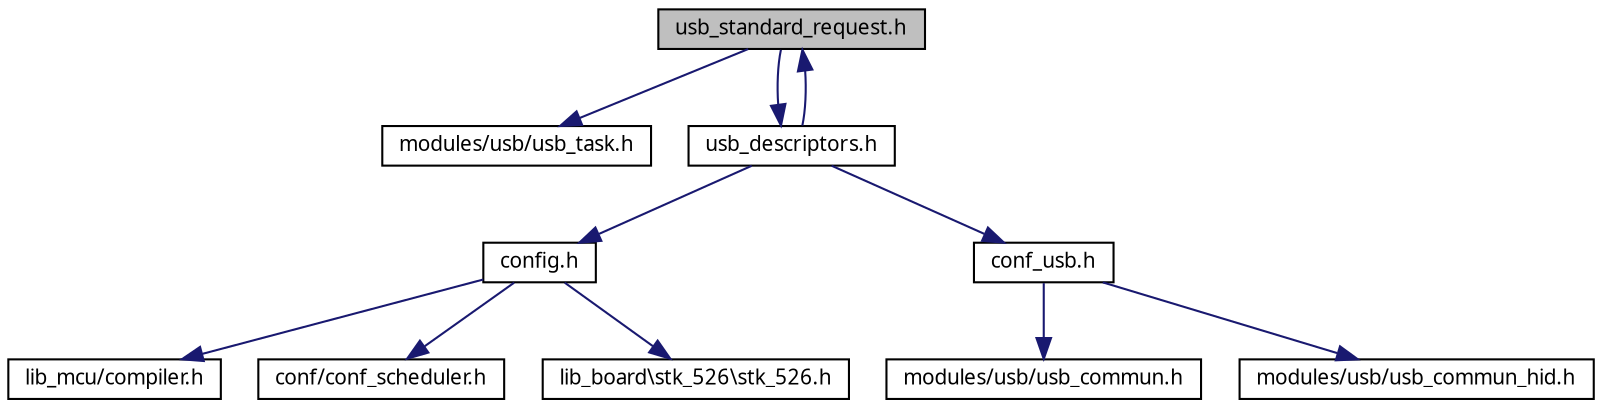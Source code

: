 digraph G
{
  edge [fontname="FreeSans.ttf",fontsize=10,labelfontname="FreeSans.ttf",labelfontsize=10];
  node [fontname="FreeSans.ttf",fontsize=10,shape=record];
  Node1 [label="usb_standard_request.h",height=0.2,width=0.4,color="black", fillcolor="grey75", style="filled" fontcolor="black"];
  Node1 -> Node2 [color="midnightblue",fontsize=10,style="solid",fontname="FreeSans.ttf"];
  Node2 [label="modules/usb/usb_task.h",height=0.2,width=0.4,color="black", fillcolor="white", style="filled",URL="$a00044.html"];
  Node1 -> Node3 [color="midnightblue",fontsize=10,style="solid",fontname="FreeSans.ttf"];
  Node3 [label="usb_descriptors.h",height=0.2,width=0.4,color="black", fillcolor="white", style="filled",URL="$a00034.html"];
  Node3 -> Node4 [color="midnightblue",fontsize=10,style="solid",fontname="FreeSans.ttf"];
  Node4 [label="config.h",height=0.2,width=0.4,color="black", fillcolor="white", style="filled",URL="$a00020.html"];
  Node4 -> Node5 [color="midnightblue",fontsize=10,style="solid",fontname="FreeSans.ttf"];
  Node5 [label="lib_mcu/compiler.h",height=0.2,width=0.4,color="black", fillcolor="white", style="filled",URL="$a00017.html"];
  Node4 -> Node6 [color="midnightblue",fontsize=10,style="solid",fontname="FreeSans.ttf"];
  Node6 [label="conf/conf_scheduler.h",height=0.2,width=0.4,color="black", fillcolor="white", style="filled",URL="$a00018.html"];
  Node4 -> Node7 [color="midnightblue",fontsize=10,style="solid",fontname="FreeSans.ttf"];
  Node7 [label="lib_board\\stk_526\\stk_526.h",height=0.2,width=0.4,color="black", fillcolor="white", style="filled",URL="$a00030.html"];
  Node3 -> Node1 [color="midnightblue",fontsize=10,style="solid",fontname="FreeSans.ttf"];
  Node3 -> Node8 [color="midnightblue",fontsize=10,style="solid",fontname="FreeSans.ttf"];
  Node8 [label="conf_usb.h",height=0.2,width=0.4,color="black", fillcolor="white", style="filled",URL="$a00019.html"];
  Node8 -> Node9 [color="midnightblue",fontsize=10,style="solid",fontname="FreeSans.ttf"];
  Node9 [label="modules/usb/usb_commun.h",height=0.2,width=0.4,color="black", fillcolor="white", style="filled",URL="$a00031.html"];
  Node8 -> Node10 [color="midnightblue",fontsize=10,style="solid",fontname="FreeSans.ttf"];
  Node10 [label="modules/usb/usb_commun_hid.h",height=0.2,width=0.4,color="black", fillcolor="white", style="filled",URL="$a00032.html"];
}
